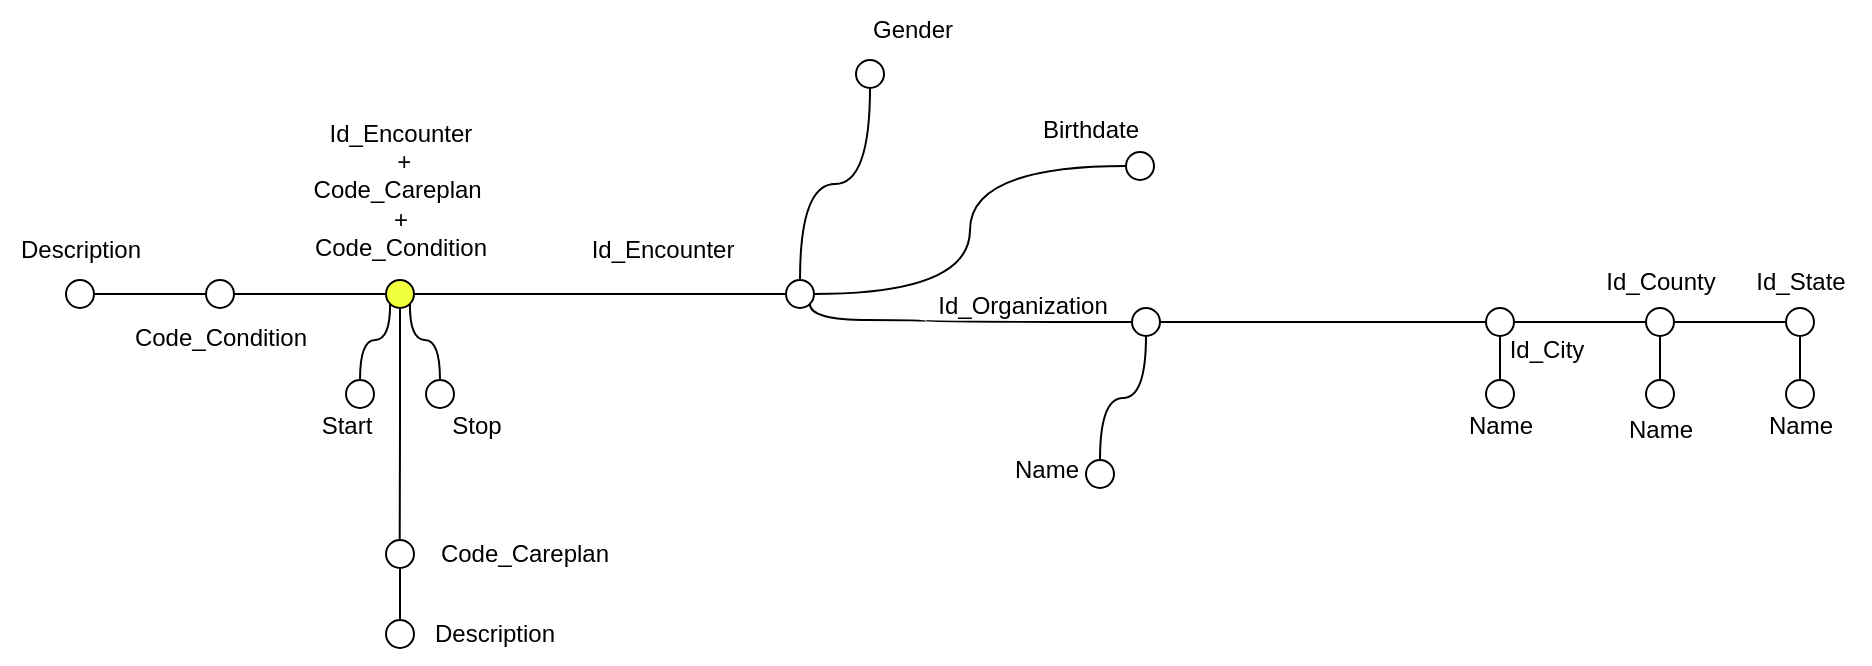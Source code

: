 <mxfile version="27.0.6">
  <diagram name="Pagina-1" id="WiSF4LO0LEbNKbL5F6oD">
    <mxGraphModel dx="1351" dy="920" grid="1" gridSize="10" guides="1" tooltips="1" connect="1" arrows="1" fold="1" page="1" pageScale="1" pageWidth="827" pageHeight="1169" math="0" shadow="0">
      <root>
        <mxCell id="0" />
        <mxCell id="1" parent="0" />
        <mxCell id="3Nsh_moQ3SyG4ty9fREP-1" value="" style="edgeStyle=orthogonalEdgeStyle;rounded=0;orthogonalLoop=1;jettySize=auto;html=1;endArrow=none;startFill=0;" edge="1" parent="1" source="3Nsh_moQ3SyG4ty9fREP-2" target="3Nsh_moQ3SyG4ty9fREP-9">
          <mxGeometry relative="1" as="geometry" />
        </mxCell>
        <mxCell id="3Nsh_moQ3SyG4ty9fREP-2" value="" style="ellipse;whiteSpace=wrap;html=1;aspect=fixed;fillColor=#F2FF3D;" vertex="1" parent="1">
          <mxGeometry x="410" y="620" width="14" height="14" as="geometry" />
        </mxCell>
        <mxCell id="3Nsh_moQ3SyG4ty9fREP-3" value="Id_Encounter&lt;div&gt;&amp;nbsp;+&lt;div&gt;Code_Careplan&amp;nbsp;&lt;/div&gt;&lt;div&gt;&lt;span style=&quot;background-color: transparent; color: light-dark(rgb(0, 0, 0), rgb(255, 255, 255));&quot;&gt;+&lt;/span&gt;&lt;/div&gt;&lt;div&gt;Code_Condition&lt;/div&gt;&lt;/div&gt;" style="text;html=1;align=center;verticalAlign=middle;resizable=0;points=[];autosize=1;strokeColor=none;fillColor=none;" vertex="1" parent="1">
          <mxGeometry x="362" y="530" width="110" height="90" as="geometry" />
        </mxCell>
        <mxCell id="3Nsh_moQ3SyG4ty9fREP-4" style="edgeStyle=orthogonalEdgeStyle;rounded=0;orthogonalLoop=1;jettySize=auto;html=1;exitX=1;exitY=1;exitDx=0;exitDy=0;entryX=0;entryY=0.5;entryDx=0;entryDy=0;curved=1;endArrow=none;startFill=0;endFill=1;" edge="1" parent="1" source="3Nsh_moQ3SyG4ty9fREP-9" target="3Nsh_moQ3SyG4ty9fREP-37">
          <mxGeometry relative="1" as="geometry">
            <Array as="points">
              <mxPoint x="622" y="640" />
              <mxPoint x="680" y="640" />
            </Array>
          </mxGeometry>
        </mxCell>
        <mxCell id="3Nsh_moQ3SyG4ty9fREP-9" value="" style="ellipse;whiteSpace=wrap;html=1;aspect=fixed;fillColor=#FFFFFF;" vertex="1" parent="1">
          <mxGeometry x="610" y="620" width="14" height="14" as="geometry" />
        </mxCell>
        <mxCell id="3Nsh_moQ3SyG4ty9fREP-10" style="edgeStyle=orthogonalEdgeStyle;rounded=0;orthogonalLoop=1;jettySize=auto;html=1;exitX=0.5;exitY=0;exitDx=0;exitDy=0;entryX=1;entryY=1;entryDx=0;entryDy=0;endArrow=none;startFill=0;curved=1;" edge="1" parent="1" source="3Nsh_moQ3SyG4ty9fREP-11" target="3Nsh_moQ3SyG4ty9fREP-2">
          <mxGeometry relative="1" as="geometry" />
        </mxCell>
        <mxCell id="3Nsh_moQ3SyG4ty9fREP-11" value="" style="ellipse;whiteSpace=wrap;html=1;aspect=fixed;fillColor=#FFFFFF;" vertex="1" parent="1">
          <mxGeometry x="430" y="670" width="14" height="14" as="geometry" />
        </mxCell>
        <mxCell id="3Nsh_moQ3SyG4ty9fREP-12" style="edgeStyle=orthogonalEdgeStyle;rounded=0;orthogonalLoop=1;jettySize=auto;html=1;exitX=0.5;exitY=0;exitDx=0;exitDy=0;entryX=0;entryY=1;entryDx=0;entryDy=0;curved=1;endArrow=none;startFill=0;" edge="1" parent="1" source="3Nsh_moQ3SyG4ty9fREP-13" target="3Nsh_moQ3SyG4ty9fREP-2">
          <mxGeometry relative="1" as="geometry" />
        </mxCell>
        <mxCell id="3Nsh_moQ3SyG4ty9fREP-13" value="" style="ellipse;whiteSpace=wrap;html=1;aspect=fixed;fillColor=#FFFFFF;" vertex="1" parent="1">
          <mxGeometry x="390" y="670" width="14" height="14" as="geometry" />
        </mxCell>
        <mxCell id="3Nsh_moQ3SyG4ty9fREP-14" value="Start" style="text;html=1;align=center;verticalAlign=middle;resizable=0;points=[];autosize=1;strokeColor=none;fillColor=none;" vertex="1" parent="1">
          <mxGeometry x="365" y="678" width="50" height="30" as="geometry" />
        </mxCell>
        <mxCell id="3Nsh_moQ3SyG4ty9fREP-15" value="Stop" style="text;html=1;align=center;verticalAlign=middle;resizable=0;points=[];autosize=1;strokeColor=none;fillColor=none;" vertex="1" parent="1">
          <mxGeometry x="430" y="678" width="50" height="30" as="geometry" />
        </mxCell>
        <mxCell id="3Nsh_moQ3SyG4ty9fREP-16" style="edgeStyle=orthogonalEdgeStyle;rounded=0;orthogonalLoop=1;jettySize=auto;html=1;exitX=1;exitY=0.5;exitDx=0;exitDy=0;entryX=0;entryY=0.5;entryDx=0;entryDy=0;endArrow=none;startFill=0;" edge="1" parent="1" source="3Nsh_moQ3SyG4ty9fREP-17" target="3Nsh_moQ3SyG4ty9fREP-2">
          <mxGeometry relative="1" as="geometry" />
        </mxCell>
        <mxCell id="3Nsh_moQ3SyG4ty9fREP-17" value="" style="ellipse;whiteSpace=wrap;html=1;aspect=fixed;fillColor=#FFFFFF;" vertex="1" parent="1">
          <mxGeometry x="320" y="620" width="14" height="14" as="geometry" />
        </mxCell>
        <mxCell id="3Nsh_moQ3SyG4ty9fREP-18" value="" style="ellipse;whiteSpace=wrap;html=1;aspect=fixed;fillColor=#FFFFFF;" vertex="1" parent="1">
          <mxGeometry x="410" y="750" width="14" height="14" as="geometry" />
        </mxCell>
        <mxCell id="3Nsh_moQ3SyG4ty9fREP-19" style="edgeStyle=orthogonalEdgeStyle;rounded=0;orthogonalLoop=1;jettySize=auto;html=1;exitX=0.5;exitY=1;exitDx=0;exitDy=0;entryX=0.496;entryY=-0.153;entryDx=0;entryDy=0;entryPerimeter=0;endArrow=none;startFill=0;" edge="1" parent="1" source="3Nsh_moQ3SyG4ty9fREP-2">
          <mxGeometry relative="1" as="geometry">
            <mxPoint x="416.91" y="636.07" as="sourcePoint" />
            <mxPoint x="416.854" y="749.928" as="targetPoint" />
          </mxGeometry>
        </mxCell>
        <mxCell id="3Nsh_moQ3SyG4ty9fREP-20" value="Code_Careplan" style="text;html=1;align=center;verticalAlign=middle;resizable=0;points=[];autosize=1;strokeColor=none;fillColor=none;" vertex="1" parent="1">
          <mxGeometry x="424" y="742" width="110" height="30" as="geometry" />
        </mxCell>
        <mxCell id="3Nsh_moQ3SyG4ty9fREP-21" style="edgeStyle=orthogonalEdgeStyle;rounded=0;orthogonalLoop=1;jettySize=auto;html=1;exitX=0.5;exitY=0;exitDx=0;exitDy=0;entryX=0.5;entryY=1;entryDx=0;entryDy=0;endArrow=none;startFill=0;" edge="1" parent="1" source="3Nsh_moQ3SyG4ty9fREP-22" target="3Nsh_moQ3SyG4ty9fREP-18">
          <mxGeometry relative="1" as="geometry" />
        </mxCell>
        <mxCell id="3Nsh_moQ3SyG4ty9fREP-22" value="" style="ellipse;whiteSpace=wrap;html=1;aspect=fixed;fillColor=#FFFFFF;" vertex="1" parent="1">
          <mxGeometry x="410" y="790" width="14" height="14" as="geometry" />
        </mxCell>
        <mxCell id="3Nsh_moQ3SyG4ty9fREP-23" value="Description" style="text;html=1;align=center;verticalAlign=middle;resizable=0;points=[];autosize=1;strokeColor=none;fillColor=none;" vertex="1" parent="1">
          <mxGeometry x="424" y="782" width="80" height="30" as="geometry" />
        </mxCell>
        <mxCell id="3Nsh_moQ3SyG4ty9fREP-24" value="Code_Condition" style="text;html=1;align=center;verticalAlign=middle;resizable=0;points=[];autosize=1;strokeColor=none;fillColor=none;" vertex="1" parent="1">
          <mxGeometry x="272" y="634" width="110" height="30" as="geometry" />
        </mxCell>
        <mxCell id="3Nsh_moQ3SyG4ty9fREP-25" style="edgeStyle=orthogonalEdgeStyle;rounded=0;orthogonalLoop=1;jettySize=auto;html=1;entryX=0;entryY=0.5;entryDx=0;entryDy=0;endArrow=none;startFill=0;" edge="1" parent="1" source="3Nsh_moQ3SyG4ty9fREP-26" target="3Nsh_moQ3SyG4ty9fREP-17">
          <mxGeometry relative="1" as="geometry" />
        </mxCell>
        <mxCell id="3Nsh_moQ3SyG4ty9fREP-26" value="" style="ellipse;whiteSpace=wrap;html=1;aspect=fixed;fillColor=#FFFFFF;" vertex="1" parent="1">
          <mxGeometry x="250" y="620" width="14" height="14" as="geometry" />
        </mxCell>
        <mxCell id="3Nsh_moQ3SyG4ty9fREP-27" value="Description" style="text;html=1;align=center;verticalAlign=middle;resizable=0;points=[];autosize=1;strokeColor=none;fillColor=none;" vertex="1" parent="1">
          <mxGeometry x="217" y="590" width="80" height="30" as="geometry" />
        </mxCell>
        <mxCell id="3Nsh_moQ3SyG4ty9fREP-28" value="Id_Encounter" style="text;html=1;align=center;verticalAlign=middle;resizable=0;points=[];autosize=1;strokeColor=none;fillColor=none;" vertex="1" parent="1">
          <mxGeometry x="503" y="590" width="90" height="30" as="geometry" />
        </mxCell>
        <mxCell id="3Nsh_moQ3SyG4ty9fREP-30" style="edgeStyle=orthogonalEdgeStyle;rounded=0;orthogonalLoop=1;jettySize=auto;html=1;exitX=1;exitY=0.5;exitDx=0;exitDy=0;entryX=0;entryY=0.5;entryDx=0;entryDy=0;endArrow=none;startFill=0;endFill=1;" edge="1" parent="1" source="3Nsh_moQ3SyG4ty9fREP-37" target="3Nsh_moQ3SyG4ty9fREP-61">
          <mxGeometry relative="1" as="geometry" />
        </mxCell>
        <mxCell id="3Nsh_moQ3SyG4ty9fREP-31" style="edgeStyle=orthogonalEdgeStyle;rounded=0;orthogonalLoop=1;jettySize=auto;html=1;exitX=0.5;exitY=1;exitDx=0;exitDy=0;entryX=0.5;entryY=0;entryDx=0;entryDy=0;curved=1;endArrow=none;startFill=0;" edge="1" parent="1" source="3Nsh_moQ3SyG4ty9fREP-37" target="3Nsh_moQ3SyG4ty9fREP-64">
          <mxGeometry relative="1" as="geometry" />
        </mxCell>
        <mxCell id="3Nsh_moQ3SyG4ty9fREP-37" value="" style="ellipse;whiteSpace=wrap;html=1;aspect=fixed;fillColor=#FFFFFF;" vertex="1" parent="1">
          <mxGeometry x="783" y="634" width="14" height="14" as="geometry" />
        </mxCell>
        <mxCell id="3Nsh_moQ3SyG4ty9fREP-59" value="Id_Organization" style="text;html=1;align=center;verticalAlign=middle;resizable=0;points=[];autosize=1;strokeColor=none;fillColor=none;" vertex="1" parent="1">
          <mxGeometry x="673" y="618" width="110" height="30" as="geometry" />
        </mxCell>
        <mxCell id="3Nsh_moQ3SyG4ty9fREP-60" style="edgeStyle=orthogonalEdgeStyle;rounded=0;orthogonalLoop=1;jettySize=auto;html=1;exitX=1;exitY=0.5;exitDx=0;exitDy=0;entryX=0;entryY=0.5;entryDx=0;entryDy=0;endArrow=none;startFill=0;" edge="1" parent="1" source="3Nsh_moQ3SyG4ty9fREP-61" target="3Nsh_moQ3SyG4ty9fREP-85">
          <mxGeometry relative="1" as="geometry" />
        </mxCell>
        <mxCell id="3Nsh_moQ3SyG4ty9fREP-61" value="" style="ellipse;whiteSpace=wrap;html=1;aspect=fixed;fillColor=#FFFFFF;" vertex="1" parent="1">
          <mxGeometry x="960" y="634" width="14" height="14" as="geometry" />
        </mxCell>
        <mxCell id="3Nsh_moQ3SyG4ty9fREP-64" value="" style="ellipse;whiteSpace=wrap;html=1;aspect=fixed;fillColor=#FFFFFF;" vertex="1" parent="1">
          <mxGeometry x="760" y="710" width="14" height="14" as="geometry" />
        </mxCell>
        <mxCell id="3Nsh_moQ3SyG4ty9fREP-66" value="Name" style="text;html=1;align=center;verticalAlign=middle;resizable=0;points=[];autosize=1;strokeColor=none;fillColor=none;" vertex="1" parent="1">
          <mxGeometry x="710" y="700" width="60" height="30" as="geometry" />
        </mxCell>
        <mxCell id="3Nsh_moQ3SyG4ty9fREP-79" value="Id_City" style="text;html=1;align=center;verticalAlign=middle;resizable=0;points=[];autosize=1;strokeColor=none;fillColor=none;" vertex="1" parent="1">
          <mxGeometry x="960" y="640" width="60" height="30" as="geometry" />
        </mxCell>
        <mxCell id="3Nsh_moQ3SyG4ty9fREP-80" style="edgeStyle=orthogonalEdgeStyle;rounded=0;orthogonalLoop=1;jettySize=auto;html=1;entryX=0.5;entryY=1;entryDx=0;entryDy=0;endArrow=none;startFill=0;" edge="1" parent="1" source="3Nsh_moQ3SyG4ty9fREP-81" target="3Nsh_moQ3SyG4ty9fREP-61">
          <mxGeometry relative="1" as="geometry" />
        </mxCell>
        <mxCell id="3Nsh_moQ3SyG4ty9fREP-81" value="" style="ellipse;whiteSpace=wrap;html=1;aspect=fixed;fillColor=#FFFFFF;" vertex="1" parent="1">
          <mxGeometry x="960" y="670" width="14" height="14" as="geometry" />
        </mxCell>
        <mxCell id="3Nsh_moQ3SyG4ty9fREP-82" value="Name" style="text;html=1;align=center;verticalAlign=middle;resizable=0;points=[];autosize=1;strokeColor=none;fillColor=none;" vertex="1" parent="1">
          <mxGeometry x="937" y="678" width="60" height="30" as="geometry" />
        </mxCell>
        <mxCell id="3Nsh_moQ3SyG4ty9fREP-83" style="edgeStyle=orthogonalEdgeStyle;rounded=0;orthogonalLoop=1;jettySize=auto;html=1;exitX=0.5;exitY=1;exitDx=0;exitDy=0;entryX=0.5;entryY=0;entryDx=0;entryDy=0;endArrow=none;startFill=0;" edge="1" parent="1" source="3Nsh_moQ3SyG4ty9fREP-85" target="3Nsh_moQ3SyG4ty9fREP-87">
          <mxGeometry relative="1" as="geometry" />
        </mxCell>
        <mxCell id="3Nsh_moQ3SyG4ty9fREP-84" style="edgeStyle=orthogonalEdgeStyle;rounded=0;orthogonalLoop=1;jettySize=auto;html=1;exitX=1;exitY=0.5;exitDx=0;exitDy=0;entryX=0;entryY=0.5;entryDx=0;entryDy=0;endArrow=none;startFill=0;" edge="1" parent="1" source="3Nsh_moQ3SyG4ty9fREP-85" target="3Nsh_moQ3SyG4ty9fREP-90">
          <mxGeometry relative="1" as="geometry" />
        </mxCell>
        <mxCell id="3Nsh_moQ3SyG4ty9fREP-85" value="" style="ellipse;whiteSpace=wrap;html=1;aspect=fixed;fillColor=#FFFFFF;" vertex="1" parent="1">
          <mxGeometry x="1040" y="634" width="14" height="14" as="geometry" />
        </mxCell>
        <mxCell id="3Nsh_moQ3SyG4ty9fREP-86" value="Id_County" style="text;html=1;align=center;verticalAlign=middle;resizable=0;points=[];autosize=1;strokeColor=none;fillColor=none;" vertex="1" parent="1">
          <mxGeometry x="1007" y="606" width="80" height="30" as="geometry" />
        </mxCell>
        <mxCell id="3Nsh_moQ3SyG4ty9fREP-87" value="" style="ellipse;whiteSpace=wrap;html=1;aspect=fixed;fillColor=#FFFFFF;" vertex="1" parent="1">
          <mxGeometry x="1040" y="670" width="14" height="14" as="geometry" />
        </mxCell>
        <mxCell id="3Nsh_moQ3SyG4ty9fREP-88" value="Name" style="text;html=1;align=center;verticalAlign=middle;resizable=0;points=[];autosize=1;strokeColor=none;fillColor=none;" vertex="1" parent="1">
          <mxGeometry x="1017" y="680" width="60" height="30" as="geometry" />
        </mxCell>
        <mxCell id="3Nsh_moQ3SyG4ty9fREP-89" style="edgeStyle=orthogonalEdgeStyle;rounded=0;orthogonalLoop=1;jettySize=auto;html=1;exitX=0.5;exitY=1;exitDx=0;exitDy=0;entryX=0.5;entryY=0;entryDx=0;entryDy=0;endArrow=none;startFill=0;" edge="1" parent="1" source="3Nsh_moQ3SyG4ty9fREP-90" target="3Nsh_moQ3SyG4ty9fREP-92">
          <mxGeometry relative="1" as="geometry" />
        </mxCell>
        <mxCell id="3Nsh_moQ3SyG4ty9fREP-90" value="" style="ellipse;whiteSpace=wrap;html=1;aspect=fixed;fillColor=#FFFFFF;" vertex="1" parent="1">
          <mxGeometry x="1110" y="634" width="14" height="14" as="geometry" />
        </mxCell>
        <mxCell id="3Nsh_moQ3SyG4ty9fREP-91" value="Id_State" style="text;html=1;align=center;verticalAlign=middle;resizable=0;points=[];autosize=1;strokeColor=none;fillColor=none;" vertex="1" parent="1">
          <mxGeometry x="1082" y="606" width="70" height="30" as="geometry" />
        </mxCell>
        <mxCell id="3Nsh_moQ3SyG4ty9fREP-92" value="" style="ellipse;whiteSpace=wrap;html=1;aspect=fixed;fillColor=#FFFFFF;" vertex="1" parent="1">
          <mxGeometry x="1110" y="670" width="14" height="14" as="geometry" />
        </mxCell>
        <mxCell id="3Nsh_moQ3SyG4ty9fREP-93" value="Name" style="text;html=1;align=center;verticalAlign=middle;resizable=0;points=[];autosize=1;strokeColor=none;fillColor=none;" vertex="1" parent="1">
          <mxGeometry x="1087" y="678" width="60" height="30" as="geometry" />
        </mxCell>
        <mxCell id="3Nsh_moQ3SyG4ty9fREP-202" style="edgeStyle=orthogonalEdgeStyle;rounded=0;orthogonalLoop=1;jettySize=auto;html=1;exitX=0;exitY=0.5;exitDx=0;exitDy=0;entryX=1;entryY=0.5;entryDx=0;entryDy=0;endArrow=none;startFill=0;curved=1;" edge="1" parent="1" source="3Nsh_moQ3SyG4ty9fREP-132" target="3Nsh_moQ3SyG4ty9fREP-9">
          <mxGeometry relative="1" as="geometry" />
        </mxCell>
        <mxCell id="3Nsh_moQ3SyG4ty9fREP-132" value="" style="ellipse;whiteSpace=wrap;html=1;aspect=fixed;fillColor=#FFFFFF;" vertex="1" parent="1">
          <mxGeometry x="780" y="556" width="14" height="14" as="geometry" />
        </mxCell>
        <mxCell id="3Nsh_moQ3SyG4ty9fREP-201" style="edgeStyle=orthogonalEdgeStyle;rounded=0;orthogonalLoop=1;jettySize=auto;html=1;exitX=0.5;exitY=1;exitDx=0;exitDy=0;entryX=0.5;entryY=0;entryDx=0;entryDy=0;endArrow=none;startFill=0;curved=1;" edge="1" parent="1" source="3Nsh_moQ3SyG4ty9fREP-134" target="3Nsh_moQ3SyG4ty9fREP-9">
          <mxGeometry relative="1" as="geometry" />
        </mxCell>
        <mxCell id="3Nsh_moQ3SyG4ty9fREP-134" value="" style="ellipse;whiteSpace=wrap;html=1;aspect=fixed;fillColor=#FFFFFF;" vertex="1" parent="1">
          <mxGeometry x="645" y="510" width="14" height="14" as="geometry" />
        </mxCell>
        <mxCell id="3Nsh_moQ3SyG4ty9fREP-137" value="Gender" style="text;html=1;align=center;verticalAlign=middle;resizable=0;points=[];autosize=1;strokeColor=none;fillColor=none;" vertex="1" parent="1">
          <mxGeometry x="643" y="480" width="60" height="30" as="geometry" />
        </mxCell>
        <mxCell id="3Nsh_moQ3SyG4ty9fREP-142" value="Birthdate" style="text;html=1;align=center;verticalAlign=middle;resizable=0;points=[];autosize=1;strokeColor=none;fillColor=none;" vertex="1" parent="1">
          <mxGeometry x="727" y="530" width="70" height="30" as="geometry" />
        </mxCell>
      </root>
    </mxGraphModel>
  </diagram>
</mxfile>
